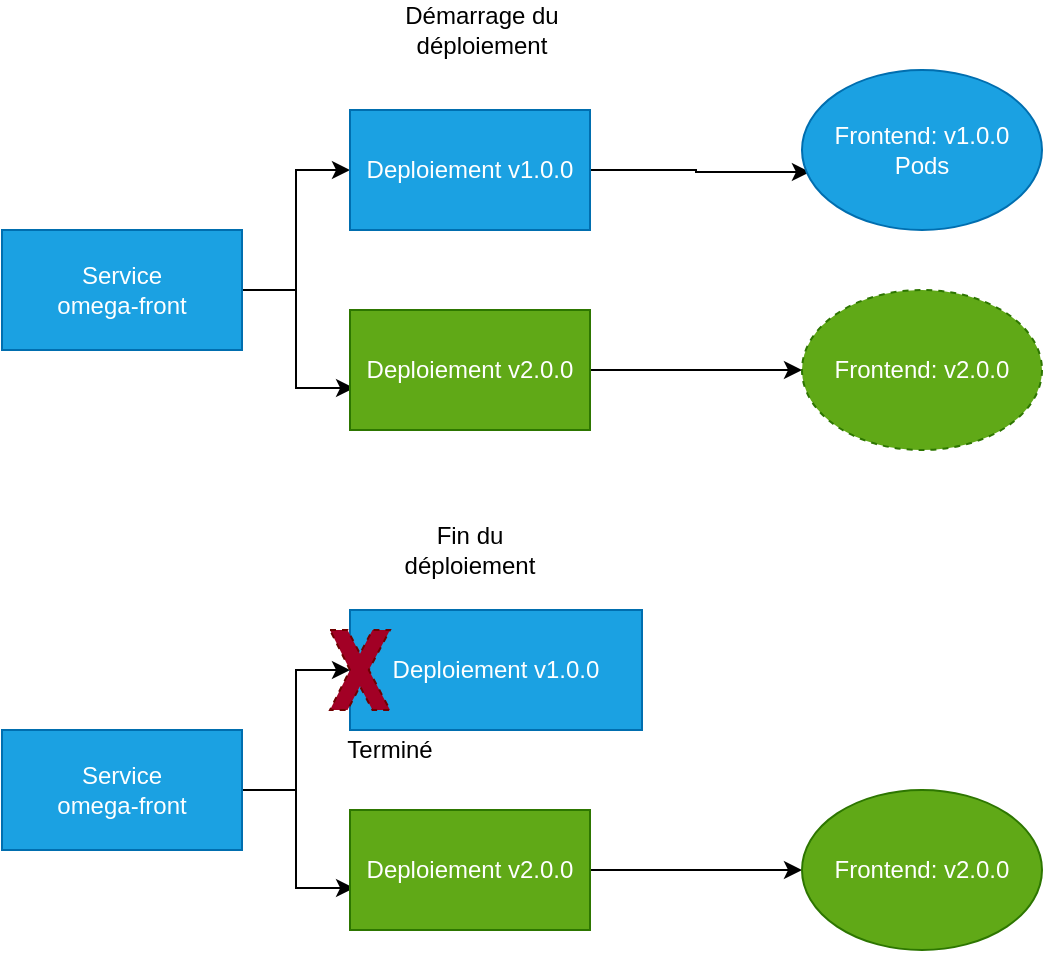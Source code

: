 <mxfile version="14.9.6" type="github">
  <diagram id="_GhpZaFuc2m1qSGYKCiV" name="Page-1">
    <mxGraphModel dx="1186" dy="659" grid="1" gridSize="10" guides="1" tooltips="1" connect="1" arrows="1" fold="1" page="1" pageScale="1" pageWidth="827" pageHeight="1169" math="0" shadow="0">
      <root>
        <mxCell id="0" />
        <mxCell id="1" parent="0" />
        <mxCell id="3KgfKuYzUONlLdbKJlHg-6" style="edgeStyle=orthogonalEdgeStyle;rounded=0;orthogonalLoop=1;jettySize=auto;html=1;entryX=0;entryY=0.5;entryDx=0;entryDy=0;" edge="1" parent="1" source="3KgfKuYzUONlLdbKJlHg-1" target="3KgfKuYzUONlLdbKJlHg-3">
          <mxGeometry relative="1" as="geometry" />
        </mxCell>
        <mxCell id="3KgfKuYzUONlLdbKJlHg-7" style="edgeStyle=orthogonalEdgeStyle;rounded=0;orthogonalLoop=1;jettySize=auto;html=1;entryX=0.017;entryY=0.65;entryDx=0;entryDy=0;entryPerimeter=0;" edge="1" parent="1" source="3KgfKuYzUONlLdbKJlHg-1" target="3KgfKuYzUONlLdbKJlHg-2">
          <mxGeometry relative="1" as="geometry" />
        </mxCell>
        <mxCell id="3KgfKuYzUONlLdbKJlHg-1" value="&lt;div&gt;Service&lt;/div&gt;&lt;div&gt;omega-front&lt;br&gt;&lt;/div&gt;" style="rounded=0;whiteSpace=wrap;html=1;fillColor=#1ba1e2;strokeColor=#006EAF;fontColor=#ffffff;" vertex="1" parent="1">
          <mxGeometry x="120" y="130" width="120" height="60" as="geometry" />
        </mxCell>
        <mxCell id="3KgfKuYzUONlLdbKJlHg-9" style="edgeStyle=orthogonalEdgeStyle;rounded=0;orthogonalLoop=1;jettySize=auto;html=1;entryX=0;entryY=0.5;entryDx=0;entryDy=0;" edge="1" parent="1" source="3KgfKuYzUONlLdbKJlHg-2" target="3KgfKuYzUONlLdbKJlHg-5">
          <mxGeometry relative="1" as="geometry" />
        </mxCell>
        <mxCell id="3KgfKuYzUONlLdbKJlHg-2" value="Deploiement v2.0.0" style="rounded=0;whiteSpace=wrap;html=1;fillColor=#60a917;strokeColor=#2D7600;fontColor=#ffffff;" vertex="1" parent="1">
          <mxGeometry x="294" y="170" width="120" height="60" as="geometry" />
        </mxCell>
        <mxCell id="3KgfKuYzUONlLdbKJlHg-8" style="edgeStyle=orthogonalEdgeStyle;rounded=0;orthogonalLoop=1;jettySize=auto;html=1;entryX=0.033;entryY=0.638;entryDx=0;entryDy=0;entryPerimeter=0;" edge="1" parent="1" source="3KgfKuYzUONlLdbKJlHg-3" target="3KgfKuYzUONlLdbKJlHg-4">
          <mxGeometry relative="1" as="geometry" />
        </mxCell>
        <mxCell id="3KgfKuYzUONlLdbKJlHg-3" value="Deploiement v1.0.0" style="rounded=0;whiteSpace=wrap;html=1;fillColor=#1ba1e2;strokeColor=#006EAF;fontColor=#ffffff;" vertex="1" parent="1">
          <mxGeometry x="294" y="70" width="120" height="60" as="geometry" />
        </mxCell>
        <mxCell id="3KgfKuYzUONlLdbKJlHg-4" value="&lt;div&gt;Frontend: v1.0.0 &lt;/div&gt;&lt;div&gt;Pods&lt;/div&gt;" style="ellipse;whiteSpace=wrap;html=1;fillColor=#1ba1e2;strokeColor=#006EAF;fontColor=#ffffff;" vertex="1" parent="1">
          <mxGeometry x="520" y="50" width="120" height="80" as="geometry" />
        </mxCell>
        <mxCell id="3KgfKuYzUONlLdbKJlHg-5" value="&lt;div&gt;Frontend: v2.0.0 &lt;/div&gt;" style="ellipse;whiteSpace=wrap;html=1;fillColor=#60a917;strokeColor=#2D7600;fontColor=#ffffff;dashed=1;" vertex="1" parent="1">
          <mxGeometry x="520" y="160" width="120" height="80" as="geometry" />
        </mxCell>
        <mxCell id="3KgfKuYzUONlLdbKJlHg-10" style="edgeStyle=orthogonalEdgeStyle;rounded=0;orthogonalLoop=1;jettySize=auto;html=1;entryX=0;entryY=0.5;entryDx=0;entryDy=0;" edge="1" parent="1" source="3KgfKuYzUONlLdbKJlHg-12" target="3KgfKuYzUONlLdbKJlHg-16">
          <mxGeometry relative="1" as="geometry" />
        </mxCell>
        <mxCell id="3KgfKuYzUONlLdbKJlHg-11" style="edgeStyle=orthogonalEdgeStyle;rounded=0;orthogonalLoop=1;jettySize=auto;html=1;entryX=0.017;entryY=0.65;entryDx=0;entryDy=0;entryPerimeter=0;" edge="1" parent="1" source="3KgfKuYzUONlLdbKJlHg-12" target="3KgfKuYzUONlLdbKJlHg-14">
          <mxGeometry relative="1" as="geometry" />
        </mxCell>
        <mxCell id="3KgfKuYzUONlLdbKJlHg-12" value="&lt;div&gt;Service&lt;/div&gt;&lt;div&gt;omega-front&lt;/div&gt;" style="rounded=0;whiteSpace=wrap;html=1;fillColor=#1ba1e2;strokeColor=#006EAF;fontColor=#ffffff;" vertex="1" parent="1">
          <mxGeometry x="120" y="380" width="120" height="60" as="geometry" />
        </mxCell>
        <mxCell id="3KgfKuYzUONlLdbKJlHg-13" style="edgeStyle=orthogonalEdgeStyle;rounded=0;orthogonalLoop=1;jettySize=auto;html=1;entryX=0;entryY=0.5;entryDx=0;entryDy=0;" edge="1" parent="1" source="3KgfKuYzUONlLdbKJlHg-14" target="3KgfKuYzUONlLdbKJlHg-18">
          <mxGeometry relative="1" as="geometry" />
        </mxCell>
        <mxCell id="3KgfKuYzUONlLdbKJlHg-14" value="Deploiement v2.0.0" style="rounded=0;whiteSpace=wrap;html=1;fillColor=#60a917;strokeColor=#2D7600;fontColor=#ffffff;" vertex="1" parent="1">
          <mxGeometry x="294" y="420" width="120" height="60" as="geometry" />
        </mxCell>
        <mxCell id="3KgfKuYzUONlLdbKJlHg-16" value="Deploiement v1.0.0" style="rounded=0;whiteSpace=wrap;html=1;fillColor=#1ba1e2;strokeColor=#006EAF;fontColor=#ffffff;" vertex="1" parent="1">
          <mxGeometry x="294" y="320" width="146" height="60" as="geometry" />
        </mxCell>
        <mxCell id="3KgfKuYzUONlLdbKJlHg-18" value="&lt;div&gt;Frontend: v2.0.0 &lt;/div&gt;" style="ellipse;whiteSpace=wrap;html=1;fillColor=#60a917;strokeColor=#2D7600;fontColor=#ffffff;" vertex="1" parent="1">
          <mxGeometry x="520" y="410" width="120" height="80" as="geometry" />
        </mxCell>
        <mxCell id="3KgfKuYzUONlLdbKJlHg-19" value="Démarrage du déploiement" style="text;html=1;strokeColor=none;fillColor=none;align=center;verticalAlign=middle;whiteSpace=wrap;rounded=0;" vertex="1" parent="1">
          <mxGeometry x="320" y="20" width="80" height="20" as="geometry" />
        </mxCell>
        <mxCell id="3KgfKuYzUONlLdbKJlHg-20" value="Fin du déploiement" style="text;html=1;strokeColor=none;fillColor=none;align=center;verticalAlign=middle;whiteSpace=wrap;rounded=0;" vertex="1" parent="1">
          <mxGeometry x="314" y="280" width="80" height="20" as="geometry" />
        </mxCell>
        <mxCell id="3KgfKuYzUONlLdbKJlHg-21" value="Terminé" style="text;html=1;strokeColor=none;fillColor=none;align=center;verticalAlign=middle;whiteSpace=wrap;rounded=0;dashed=1;" vertex="1" parent="1">
          <mxGeometry x="294" y="380" width="40" height="20" as="geometry" />
        </mxCell>
        <mxCell id="3KgfKuYzUONlLdbKJlHg-23" value="" style="verticalLabelPosition=bottom;verticalAlign=top;html=1;shape=mxgraph.basic.x;dashed=1;fillColor=#a20025;strokeColor=#6F0000;fontColor=#ffffff;" vertex="1" parent="1">
          <mxGeometry x="284" y="330" width="30" height="40" as="geometry" />
        </mxCell>
      </root>
    </mxGraphModel>
  </diagram>
</mxfile>
